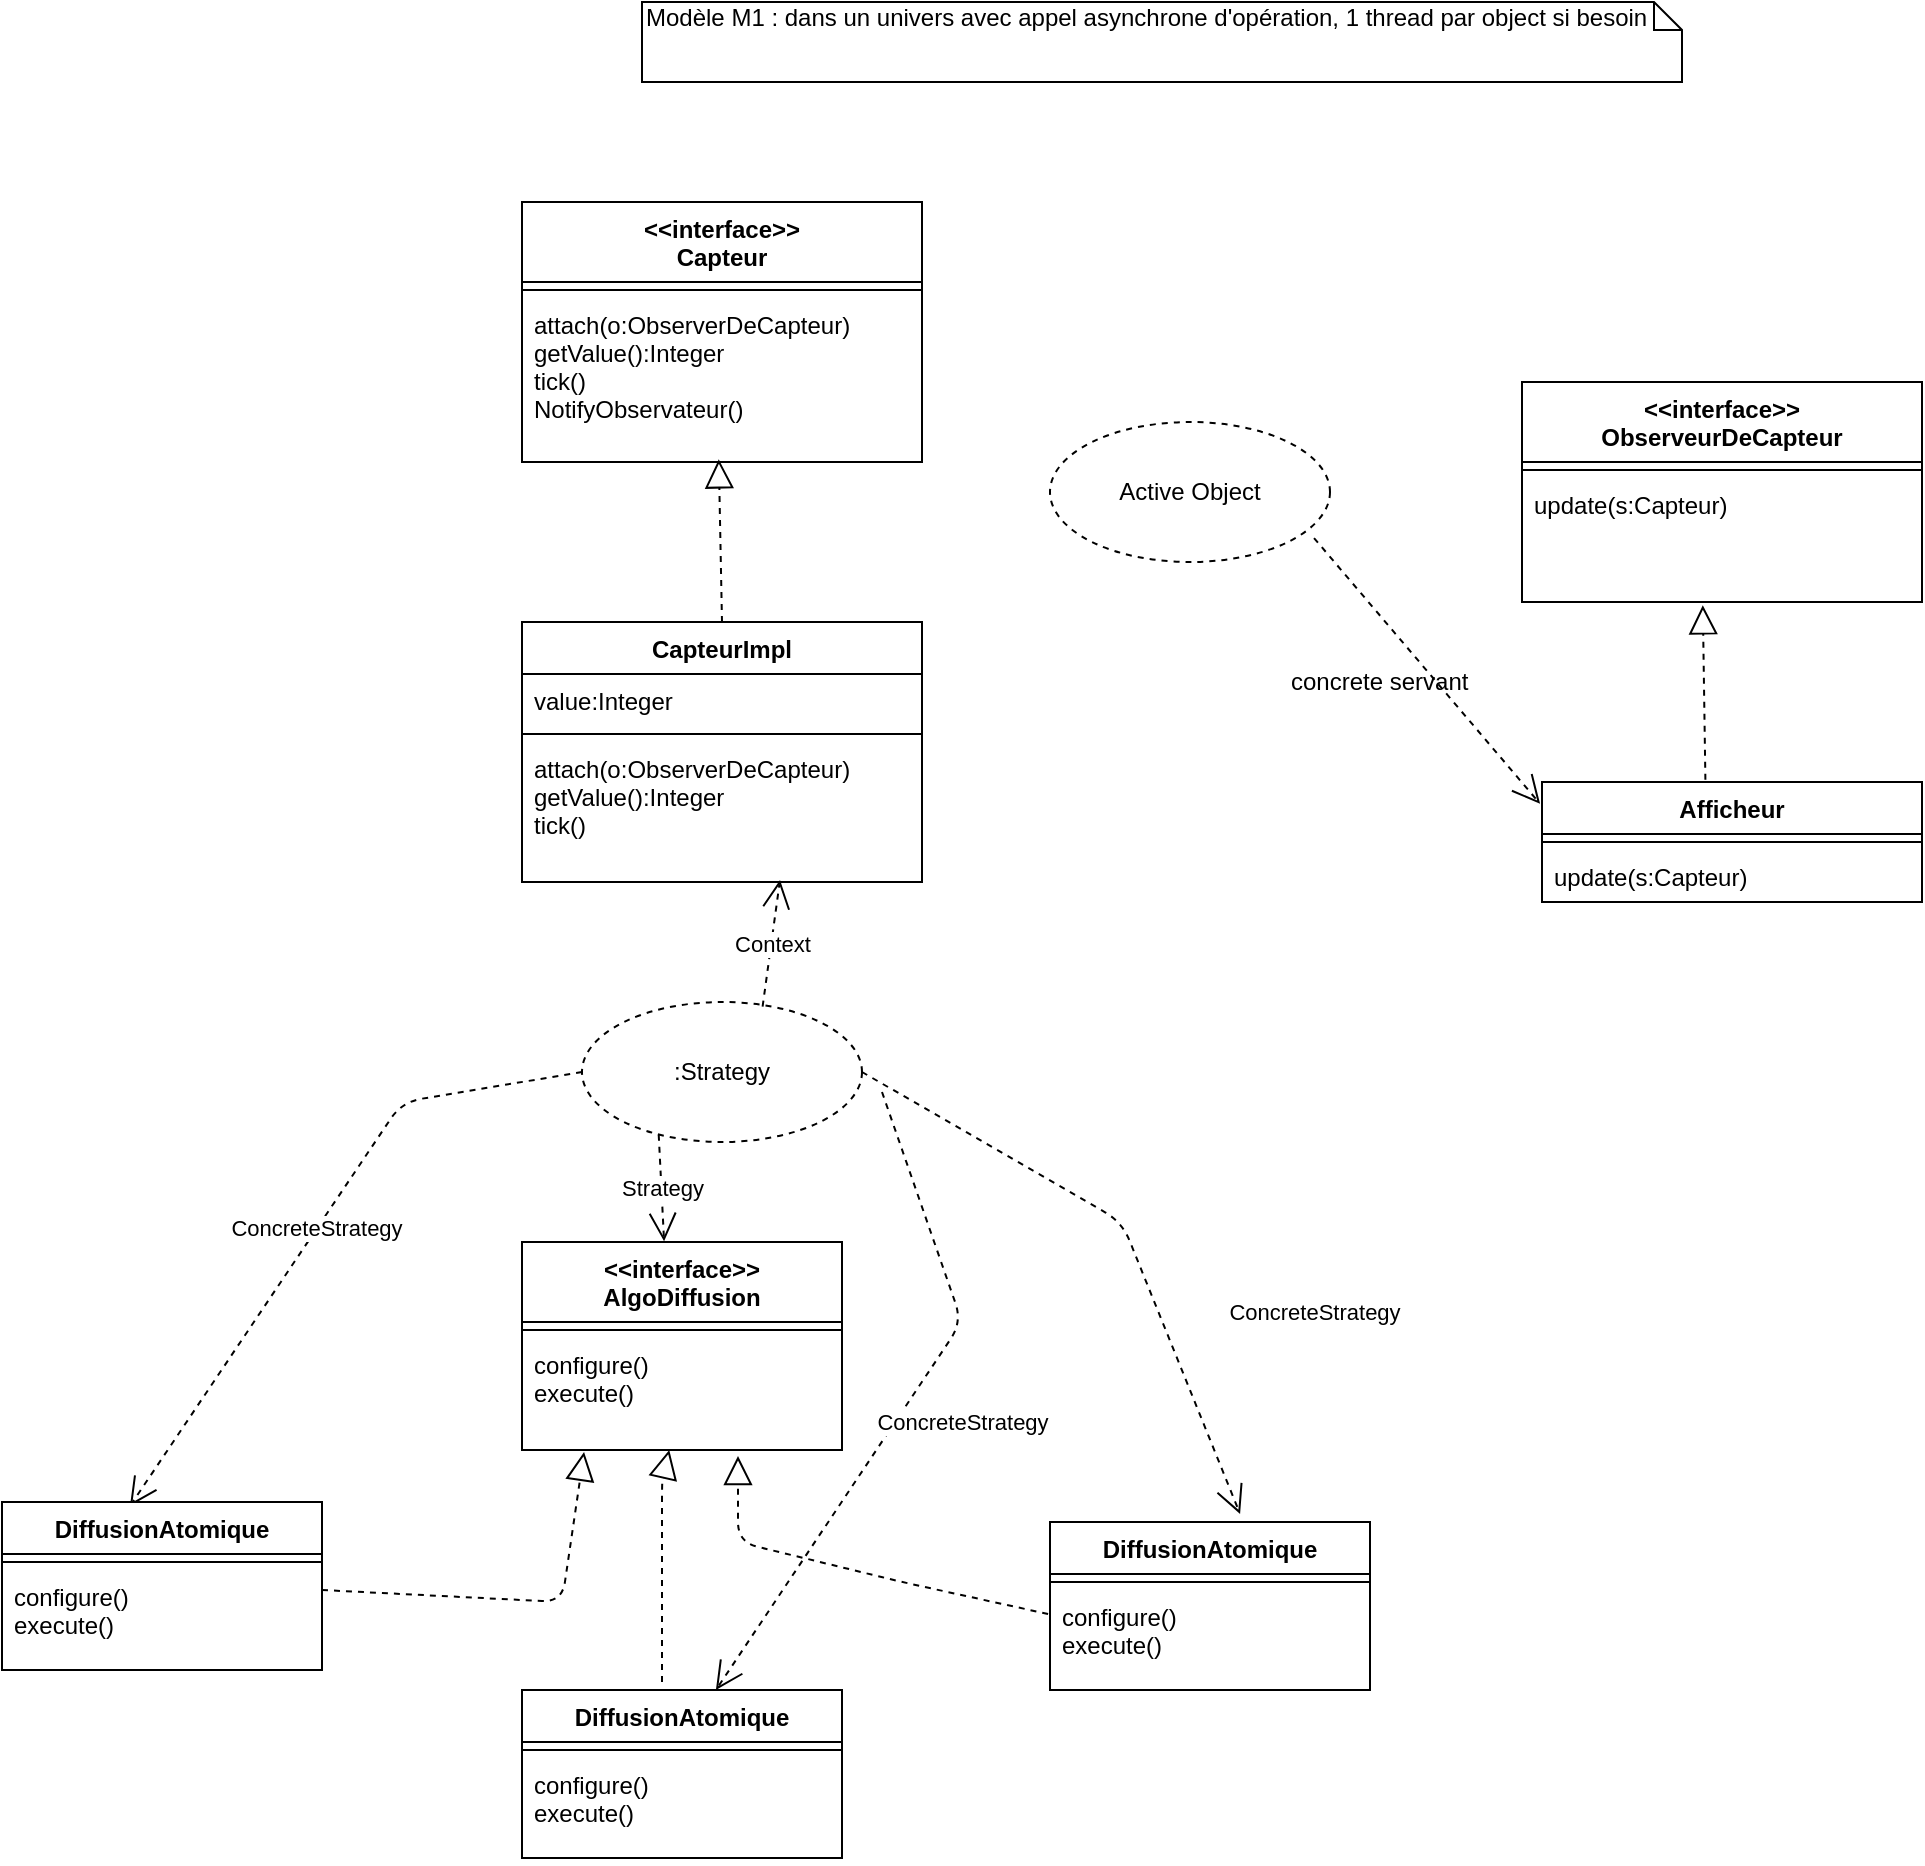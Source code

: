 <mxfile version="15.9.6" type="github" pages="2"><diagram id="2mUD2TC-FFIhJfvZiqMT" name="M1 types"><mxGraphModel dx="2177" dy="712" grid="1" gridSize="10" guides="1" tooltips="1" connect="1" arrows="1" fold="1" page="1" pageScale="1" pageWidth="827" pageHeight="1169" math="0" shadow="0"><root><mxCell id="0"/><mxCell id="1" parent="0"/><mxCell id="lQtd0ZYqk-3RHYO5bnGG-1" value="Modèle M1 : dans un univers avec appel asynchrone d'opération, 1 thread par object si besoin" style="shape=note;whiteSpace=wrap;html=1;size=14;verticalAlign=top;align=left;spacingTop=-6;" parent="1" vertex="1"><mxGeometry x="140" y="30" width="520" height="40" as="geometry"/></mxCell><mxCell id="lQtd0ZYqk-3RHYO5bnGG-3" value="&lt;&lt;interface&gt;&gt;&#10;Capteur" style="swimlane;fontStyle=1;align=center;verticalAlign=top;childLayout=stackLayout;horizontal=1;startSize=40;horizontalStack=0;resizeParent=1;resizeParentMax=0;resizeLast=0;collapsible=1;marginBottom=0;" parent="1" vertex="1"><mxGeometry x="80" y="130" width="200" height="130" as="geometry"/></mxCell><mxCell id="lQtd0ZYqk-3RHYO5bnGG-5" value="" style="line;strokeWidth=1;fillColor=none;align=left;verticalAlign=middle;spacingTop=-1;spacingLeft=3;spacingRight=3;rotatable=0;labelPosition=right;points=[];portConstraint=eastwest;" parent="lQtd0ZYqk-3RHYO5bnGG-3" vertex="1"><mxGeometry y="40" width="200" height="8" as="geometry"/></mxCell><mxCell id="lQtd0ZYqk-3RHYO5bnGG-6" value="attach(o:ObserverDeCapteur)&#10;getValue():Integer&#10;tick()&#10;NotifyObservateur()" style="text;strokeColor=none;fillColor=none;align=left;verticalAlign=top;spacingLeft=4;spacingRight=4;overflow=hidden;rotatable=0;points=[[0,0.5],[1,0.5]];portConstraint=eastwest;" parent="lQtd0ZYqk-3RHYO5bnGG-3" vertex="1"><mxGeometry y="48" width="200" height="82" as="geometry"/></mxCell><mxCell id="lQtd0ZYqk-3RHYO5bnGG-7" value="&lt;&lt;interface&gt;&gt;&#10;ObserveurDeCapteur" style="swimlane;fontStyle=1;align=center;verticalAlign=top;childLayout=stackLayout;horizontal=1;startSize=40;horizontalStack=0;resizeParent=1;resizeParentMax=0;resizeLast=0;collapsible=1;marginBottom=0;" parent="1" vertex="1"><mxGeometry x="580" y="220" width="200" height="110" as="geometry"/></mxCell><mxCell id="lQtd0ZYqk-3RHYO5bnGG-8" value="" style="line;strokeWidth=1;fillColor=none;align=left;verticalAlign=middle;spacingTop=-1;spacingLeft=3;spacingRight=3;rotatable=0;labelPosition=right;points=[];portConstraint=eastwest;" parent="lQtd0ZYqk-3RHYO5bnGG-7" vertex="1"><mxGeometry y="40" width="200" height="8" as="geometry"/></mxCell><mxCell id="lQtd0ZYqk-3RHYO5bnGG-9" value="update(s:Capteur)" style="text;strokeColor=none;fillColor=none;align=left;verticalAlign=top;spacingLeft=4;spacingRight=4;overflow=hidden;rotatable=0;points=[[0,0.5],[1,0.5]];portConstraint=eastwest;" parent="lQtd0ZYqk-3RHYO5bnGG-7" vertex="1"><mxGeometry y="48" width="200" height="62" as="geometry"/></mxCell><mxCell id="lQtd0ZYqk-3RHYO5bnGG-20" value="" style="endArrow=block;dashed=1;endFill=0;endSize=12;html=1;exitX=0.5;exitY=0;exitDx=0;exitDy=0;entryX=0.492;entryY=0.984;entryDx=0;entryDy=0;entryPerimeter=0;" parent="1" source="lQtd0ZYqk-3RHYO5bnGG-12" target="lQtd0ZYqk-3RHYO5bnGG-6" edge="1"><mxGeometry width="160" relative="1" as="geometry"><mxPoint x="330" y="400" as="sourcePoint"/><mxPoint x="490" y="400" as="targetPoint"/></mxGeometry></mxCell><mxCell id="lQtd0ZYqk-3RHYO5bnGG-21" value="" style="endArrow=block;dashed=1;endFill=0;endSize=12;html=1;exitX=0.43;exitY=-0.019;exitDx=0;exitDy=0;exitPerimeter=0;entryX=0.452;entryY=1.027;entryDx=0;entryDy=0;entryPerimeter=0;" parent="1" source="lQtd0ZYqk-3RHYO5bnGG-16" target="lQtd0ZYqk-3RHYO5bnGG-9" edge="1"><mxGeometry width="160" relative="1" as="geometry"><mxPoint x="570" y="280" as="sourcePoint"/><mxPoint x="730" y="280" as="targetPoint"/></mxGeometry></mxCell><mxCell id="lQtd0ZYqk-3RHYO5bnGG-12" value="CapteurImpl" style="swimlane;fontStyle=1;align=center;verticalAlign=top;childLayout=stackLayout;horizontal=1;startSize=26;horizontalStack=0;resizeParent=1;resizeParentMax=0;resizeLast=0;collapsible=1;marginBottom=0;" parent="1" vertex="1"><mxGeometry x="80" y="340" width="200" height="130" as="geometry"/></mxCell><mxCell id="lQtd0ZYqk-3RHYO5bnGG-13" value="value:Integer" style="text;strokeColor=none;fillColor=none;align=left;verticalAlign=top;spacingLeft=4;spacingRight=4;overflow=hidden;rotatable=0;points=[[0,0.5],[1,0.5]];portConstraint=eastwest;" parent="lQtd0ZYqk-3RHYO5bnGG-12" vertex="1"><mxGeometry y="26" width="200" height="26" as="geometry"/></mxCell><mxCell id="lQtd0ZYqk-3RHYO5bnGG-14" value="" style="line;strokeWidth=1;fillColor=none;align=left;verticalAlign=middle;spacingTop=-1;spacingLeft=3;spacingRight=3;rotatable=0;labelPosition=right;points=[];portConstraint=eastwest;" parent="lQtd0ZYqk-3RHYO5bnGG-12" vertex="1"><mxGeometry y="52" width="200" height="8" as="geometry"/></mxCell><mxCell id="lQtd0ZYqk-3RHYO5bnGG-15" value="attach(o:ObserverDeCapteur)&#10;getValue():Integer&#10;tick()" style="text;strokeColor=none;fillColor=none;align=left;verticalAlign=top;spacingLeft=4;spacingRight=4;overflow=hidden;rotatable=0;points=[[0,0.5],[1,0.5]];portConstraint=eastwest;" parent="lQtd0ZYqk-3RHYO5bnGG-12" vertex="1"><mxGeometry y="60" width="200" height="70" as="geometry"/></mxCell><mxCell id="lQtd0ZYqk-3RHYO5bnGG-23" value="" style="endArrow=open;endSize=12;dashed=1;html=1;exitX=0.943;exitY=0.829;exitDx=0;exitDy=0;exitPerimeter=0;entryX=-0.005;entryY=0.182;entryDx=0;entryDy=0;entryPerimeter=0;" parent="1" source="u4inovR8USdmvOTjzRPa-23" target="lQtd0ZYqk-3RHYO5bnGG-16" edge="1"><mxGeometry x="-0.562" y="-42" width="160" relative="1" as="geometry"><mxPoint x="449.7" y="323.7" as="sourcePoint"/><mxPoint x="560" y="470" as="targetPoint"/><mxPoint as="offset"/></mxGeometry></mxCell><mxCell id="lQtd0ZYqk-3RHYO5bnGG-16" value="Afficheur" style="swimlane;fontStyle=1;align=center;verticalAlign=top;childLayout=stackLayout;horizontal=1;startSize=26;horizontalStack=0;resizeParent=1;resizeParentMax=0;resizeLast=0;collapsible=1;marginBottom=0;" parent="1" vertex="1"><mxGeometry x="590" y="420" width="190" height="60" as="geometry"/></mxCell><mxCell id="lQtd0ZYqk-3RHYO5bnGG-18" value="" style="line;strokeWidth=1;fillColor=none;align=left;verticalAlign=middle;spacingTop=-1;spacingLeft=3;spacingRight=3;rotatable=0;labelPosition=right;points=[];portConstraint=eastwest;" parent="lQtd0ZYqk-3RHYO5bnGG-16" vertex="1"><mxGeometry y="26" width="190" height="8" as="geometry"/></mxCell><mxCell id="lQtd0ZYqk-3RHYO5bnGG-19" value="update(s:Capteur)" style="text;strokeColor=none;fillColor=none;align=left;verticalAlign=top;spacingLeft=4;spacingRight=4;overflow=hidden;rotatable=0;points=[[0,0.5],[1,0.5]];portConstraint=eastwest;" parent="lQtd0ZYqk-3RHYO5bnGG-16" vertex="1"><mxGeometry y="34" width="190" height="26" as="geometry"/></mxCell><mxCell id="lQtd0ZYqk-3RHYO5bnGG-24" value=":Strategy" style="ellipse;whiteSpace=wrap;html=1;dashed=1;" parent="1" vertex="1"><mxGeometry x="110" y="530" width="140" height="70" as="geometry"/></mxCell><mxCell id="lQtd0ZYqk-3RHYO5bnGG-25" value="&lt;&lt;interface&gt;&gt;&#10;AlgoDiffusion" style="swimlane;fontStyle=1;align=center;verticalAlign=top;childLayout=stackLayout;horizontal=1;startSize=40;horizontalStack=0;resizeParent=1;resizeParentMax=0;resizeLast=0;collapsible=1;marginBottom=0;" parent="1" vertex="1"><mxGeometry x="80" y="650" width="160" height="104" as="geometry"/></mxCell><mxCell id="lQtd0ZYqk-3RHYO5bnGG-27" value="" style="line;strokeWidth=1;fillColor=none;align=left;verticalAlign=middle;spacingTop=-1;spacingLeft=3;spacingRight=3;rotatable=0;labelPosition=right;points=[];portConstraint=eastwest;" parent="lQtd0ZYqk-3RHYO5bnGG-25" vertex="1"><mxGeometry y="40" width="160" height="8" as="geometry"/></mxCell><mxCell id="lQtd0ZYqk-3RHYO5bnGG-28" value="configure()&#10;execute()" style="text;strokeColor=none;fillColor=none;align=left;verticalAlign=top;spacingLeft=4;spacingRight=4;overflow=hidden;rotatable=0;points=[[0,0.5],[1,0.5]];portConstraint=eastwest;" parent="lQtd0ZYqk-3RHYO5bnGG-25" vertex="1"><mxGeometry y="48" width="160" height="56" as="geometry"/></mxCell><mxCell id="lQtd0ZYqk-3RHYO5bnGG-29" value="Strategy" style="endArrow=open;endSize=12;dashed=1;html=1;exitX=0.274;exitY=0.948;exitDx=0;exitDy=0;exitPerimeter=0;entryX=0.444;entryY=-0.003;entryDx=0;entryDy=0;entryPerimeter=0;" parent="1" source="lQtd0ZYqk-3RHYO5bnGG-24" target="lQtd0ZYqk-3RHYO5bnGG-25" edge="1"><mxGeometry width="160" relative="1" as="geometry"><mxPoint x="340" y="560" as="sourcePoint"/><mxPoint x="500" y="560" as="targetPoint"/></mxGeometry></mxCell><mxCell id="lQtd0ZYqk-3RHYO5bnGG-30" value="Context" style="endArrow=open;endSize=12;dashed=1;html=1;exitX=0.645;exitY=0.033;exitDx=0;exitDy=0;exitPerimeter=0;entryX=0.645;entryY=0.986;entryDx=0;entryDy=0;entryPerimeter=0;" parent="1" source="lQtd0ZYqk-3RHYO5bnGG-24" target="lQtd0ZYqk-3RHYO5bnGG-15" edge="1"><mxGeometry width="160" relative="1" as="geometry"><mxPoint x="300" y="530" as="sourcePoint"/><mxPoint x="460" y="530" as="targetPoint"/></mxGeometry></mxCell><mxCell id="lQtd0ZYqk-3RHYO5bnGG-31" value="DiffusionAtomique" style="swimlane;fontStyle=1;align=center;verticalAlign=top;childLayout=stackLayout;horizontal=1;startSize=26;horizontalStack=0;resizeParent=1;resizeParentMax=0;resizeLast=0;collapsible=1;marginBottom=0;" parent="1" vertex="1"><mxGeometry x="80" y="874" width="160" height="84" as="geometry"/></mxCell><mxCell id="lQtd0ZYqk-3RHYO5bnGG-33" value="" style="line;strokeWidth=1;fillColor=none;align=left;verticalAlign=middle;spacingTop=-1;spacingLeft=3;spacingRight=3;rotatable=0;labelPosition=right;points=[];portConstraint=eastwest;" parent="lQtd0ZYqk-3RHYO5bnGG-31" vertex="1"><mxGeometry y="26" width="160" height="8" as="geometry"/></mxCell><mxCell id="lQtd0ZYqk-3RHYO5bnGG-34" value="configure()&#10;execute()" style="text;strokeColor=none;fillColor=none;align=left;verticalAlign=top;spacingLeft=4;spacingRight=4;overflow=hidden;rotatable=0;points=[[0,0.5],[1,0.5]];portConstraint=eastwest;" parent="lQtd0ZYqk-3RHYO5bnGG-31" vertex="1"><mxGeometry y="34" width="160" height="50" as="geometry"/></mxCell><mxCell id="lQtd0ZYqk-3RHYO5bnGG-35" value="" style="endArrow=block;dashed=1;endFill=0;endSize=12;html=1;" parent="1" target="lQtd0ZYqk-3RHYO5bnGG-28" edge="1"><mxGeometry width="160" relative="1" as="geometry"><mxPoint x="150" y="870" as="sourcePoint"/><mxPoint x="460" y="780" as="targetPoint"/><Array as="points"><mxPoint x="150" y="770"/></Array></mxGeometry></mxCell><mxCell id="lQtd0ZYqk-3RHYO5bnGG-36" value="ConcreteStrategy" style="endArrow=open;endSize=12;dashed=1;html=1;exitX=0;exitY=0.5;exitDx=0;exitDy=0;entryX=0.4;entryY=0.024;entryDx=0;entryDy=0;entryPerimeter=0;" parent="1" source="lQtd0ZYqk-3RHYO5bnGG-24" target="u4inovR8USdmvOTjzRPa-1" edge="1"><mxGeometry width="160" relative="1" as="geometry"><mxPoint x="400" y="560" as="sourcePoint"/><mxPoint x="560" y="560" as="targetPoint"/><Array as="points"><mxPoint x="20" y="580"/></Array></mxGeometry></mxCell><mxCell id="u4inovR8USdmvOTjzRPa-1" value="DiffusionAtomique" style="swimlane;fontStyle=1;align=center;verticalAlign=top;childLayout=stackLayout;horizontal=1;startSize=26;horizontalStack=0;resizeParent=1;resizeParentMax=0;resizeLast=0;collapsible=1;marginBottom=0;" parent="1" vertex="1"><mxGeometry x="-180" y="780" width="160" height="84" as="geometry"/></mxCell><mxCell id="u4inovR8USdmvOTjzRPa-2" value="" style="line;strokeWidth=1;fillColor=none;align=left;verticalAlign=middle;spacingTop=-1;spacingLeft=3;spacingRight=3;rotatable=0;labelPosition=right;points=[];portConstraint=eastwest;" parent="u4inovR8USdmvOTjzRPa-1" vertex="1"><mxGeometry y="26" width="160" height="8" as="geometry"/></mxCell><mxCell id="u4inovR8USdmvOTjzRPa-3" value="configure()&#10;execute()" style="text;strokeColor=none;fillColor=none;align=left;verticalAlign=top;spacingLeft=4;spacingRight=4;overflow=hidden;rotatable=0;points=[[0,0.5],[1,0.5]];portConstraint=eastwest;" parent="u4inovR8USdmvOTjzRPa-1" vertex="1"><mxGeometry y="34" width="160" height="50" as="geometry"/></mxCell><mxCell id="u4inovR8USdmvOTjzRPa-4" value="DiffusionAtomique" style="swimlane;fontStyle=1;align=center;verticalAlign=top;childLayout=stackLayout;horizontal=1;startSize=26;horizontalStack=0;resizeParent=1;resizeParentMax=0;resizeLast=0;collapsible=1;marginBottom=0;" parent="1" vertex="1"><mxGeometry x="344" y="790" width="160" height="84" as="geometry"/></mxCell><mxCell id="u4inovR8USdmvOTjzRPa-5" value="" style="line;strokeWidth=1;fillColor=none;align=left;verticalAlign=middle;spacingTop=-1;spacingLeft=3;spacingRight=3;rotatable=0;labelPosition=right;points=[];portConstraint=eastwest;" parent="u4inovR8USdmvOTjzRPa-4" vertex="1"><mxGeometry y="26" width="160" height="8" as="geometry"/></mxCell><mxCell id="u4inovR8USdmvOTjzRPa-6" value="configure()&#10;execute()" style="text;strokeColor=none;fillColor=none;align=left;verticalAlign=top;spacingLeft=4;spacingRight=4;overflow=hidden;rotatable=0;points=[[0,0.5],[1,0.5]];portConstraint=eastwest;" parent="u4inovR8USdmvOTjzRPa-4" vertex="1"><mxGeometry y="34" width="160" height="50" as="geometry"/></mxCell><mxCell id="u4inovR8USdmvOTjzRPa-7" value="ConcreteStrategy" style="endArrow=open;endSize=12;dashed=1;html=1;exitX=1;exitY=0.5;exitDx=0;exitDy=0;entryX=0.594;entryY=-0.048;entryDx=0;entryDy=0;entryPerimeter=0;" parent="1" source="lQtd0ZYqk-3RHYO5bnGG-24" target="u4inovR8USdmvOTjzRPa-4" edge="1"><mxGeometry x="0.48" y="72" width="160" relative="1" as="geometry"><mxPoint x="120" y="575" as="sourcePoint"/><mxPoint x="-106" y="792.016" as="targetPoint"/><Array as="points"><mxPoint x="380" y="640"/></Array><mxPoint as="offset"/></mxGeometry></mxCell><mxCell id="u4inovR8USdmvOTjzRPa-8" value="ConcreteStrategy" style="endArrow=open;endSize=12;dashed=1;html=1;exitX=1;exitY=0.5;exitDx=0;exitDy=0;entryX=0.606;entryY=0;entryDx=0;entryDy=0;entryPerimeter=0;" parent="1" target="lQtd0ZYqk-3RHYO5bnGG-31" edge="1"><mxGeometry x="-0.048" y="28" width="160" relative="1" as="geometry"><mxPoint x="260" y="575" as="sourcePoint"/><mxPoint x="415.04" y="795.968" as="targetPoint"/><Array as="points"><mxPoint x="300" y="690"/></Array><mxPoint as="offset"/></mxGeometry></mxCell><mxCell id="u4inovR8USdmvOTjzRPa-17" value="" style="endArrow=block;dashed=1;endFill=0;endSize=12;html=1;exitX=1;exitY=0.2;exitDx=0;exitDy=0;exitPerimeter=0;entryX=0.194;entryY=1.018;entryDx=0;entryDy=0;entryPerimeter=0;" parent="1" source="u4inovR8USdmvOTjzRPa-3" target="lQtd0ZYqk-3RHYO5bnGG-28" edge="1"><mxGeometry width="160" relative="1" as="geometry"><mxPoint x="160" y="880" as="sourcePoint"/><mxPoint x="163.636" y="764" as="targetPoint"/><Array as="points"><mxPoint x="100" y="830"/></Array></mxGeometry></mxCell><mxCell id="u4inovR8USdmvOTjzRPa-18" value="" style="endArrow=block;dashed=1;endFill=0;endSize=12;html=1;exitX=-0.006;exitY=0.24;exitDx=0;exitDy=0;exitPerimeter=0;entryX=0.675;entryY=1.054;entryDx=0;entryDy=0;entryPerimeter=0;" parent="1" source="u4inovR8USdmvOTjzRPa-6" target="lQtd0ZYqk-3RHYO5bnGG-28" edge="1"><mxGeometry width="160" relative="1" as="geometry"><mxPoint x="170" y="890" as="sourcePoint"/><mxPoint x="173.636" y="774" as="targetPoint"/><Array as="points"><mxPoint x="270" y="820"/><mxPoint x="188" y="800"/></Array></mxGeometry></mxCell><mxCell id="u4inovR8USdmvOTjzRPa-23" value="Active Object" style="ellipse;whiteSpace=wrap;html=1;dashed=1;" parent="1" vertex="1"><mxGeometry x="344" y="240" width="140" height="70" as="geometry"/></mxCell><mxCell id="u4inovR8USdmvOTjzRPa-24" value="concrete servant&amp;nbsp;" style="text;html=1;align=center;verticalAlign=middle;resizable=0;points=[];autosize=1;strokeColor=none;fillColor=none;" parent="1" vertex="1"><mxGeometry x="455" y="360" width="110" height="20" as="geometry"/></mxCell></root></mxGraphModel></diagram><diagram id="oygkHo0LVewBuWuqcDdE" name="M1 seq tick"><mxGraphModel dx="791" dy="453" grid="1" gridSize="10" guides="1" tooltips="1" connect="1" arrows="1" fold="1" page="1" pageScale="1" pageWidth="827" pageHeight="1169" math="0" shadow="0"><root><mxCell id="dJ09yeF-2EdPxnEv3XRt-0"/><mxCell id="dJ09yeF-2EdPxnEv3XRt-1" parent="dJ09yeF-2EdPxnEv3XRt-0"/><mxCell id="dJ09yeF-2EdPxnEv3XRt-2" value="c:CapteurImpl" style="shape=umlLifeline;perimeter=lifelinePerimeter;whiteSpace=wrap;html=1;container=1;collapsible=0;recursiveResize=0;outlineConnect=0;" parent="dJ09yeF-2EdPxnEv3XRt-1" vertex="1"><mxGeometry x="80" y="80" width="100" height="500" as="geometry"/></mxCell><mxCell id="dJ09yeF-2EdPxnEv3XRt-3" value="" style="html=1;points=[];perimeter=orthogonalPerimeter;" parent="dJ09yeF-2EdPxnEv3XRt-2" vertex="1"><mxGeometry x="45" y="60" width="10" height="410" as="geometry"/></mxCell><mxCell id="dJ09yeF-2EdPxnEv3XRt-4" value="tick()" style="html=1;verticalAlign=bottom;endArrow=block;entryX=0;entryY=0;" parent="dJ09yeF-2EdPxnEv3XRt-2" target="dJ09yeF-2EdPxnEv3XRt-3" edge="1"><mxGeometry relative="1" as="geometry"><mxPoint x="-25" y="60" as="sourcePoint"/></mxGeometry></mxCell><mxCell id="dJ09yeF-2EdPxnEv3XRt-5" value="return" style="html=1;verticalAlign=bottom;endArrow=open;dashed=1;endSize=8;exitX=0;exitY=0.95;" parent="dJ09yeF-2EdPxnEv3XRt-2" source="dJ09yeF-2EdPxnEv3XRt-3" edge="1"><mxGeometry relative="1" as="geometry"><mxPoint x="-40" y="449" as="targetPoint"/></mxGeometry></mxCell><mxCell id="dJ09yeF-2EdPxnEv3XRt-6" value=":DiffusionAtomique" style="shape=umlLifeline;perimeter=lifelinePerimeter;whiteSpace=wrap;html=1;container=1;collapsible=0;recursiveResize=0;outlineConnect=0;" parent="dJ09yeF-2EdPxnEv3XRt-1" vertex="1"><mxGeometry x="240" y="80" width="110" height="340" as="geometry"/></mxCell><mxCell id="dJ09yeF-2EdPxnEv3XRt-7" value="" style="html=1;points=[];perimeter=orthogonalPerimeter;" parent="dJ09yeF-2EdPxnEv3XRt-6" vertex="1"><mxGeometry x="50" y="80" width="10" height="260" as="geometry"/></mxCell><mxCell id="qzFAGPM8XkQG0qhffkP5-2" value="" style="endArrow=open;endFill=1;endSize=12;html=1;entryX=0;entryY=0.272;entryDx=0;entryDy=0;entryPerimeter=0;" parent="dJ09yeF-2EdPxnEv3XRt-6" target="qzFAGPM8XkQG0qhffkP5-1" edge="1"><mxGeometry width="160" relative="1" as="geometry"><mxPoint x="60" y="120" as="sourcePoint"/><mxPoint x="230" y="120" as="targetPoint"/></mxGeometry></mxCell><mxCell id="dJ09yeF-2EdPxnEv3XRt-8" value="execute()" style="html=1;verticalAlign=bottom;endArrow=block;entryX=0;entryY=0;exitX=0.867;exitY=0.046;exitDx=0;exitDy=0;exitPerimeter=0;" parent="dJ09yeF-2EdPxnEv3XRt-1" source="dJ09yeF-2EdPxnEv3XRt-3" target="dJ09yeF-2EdPxnEv3XRt-7" edge="1"><mxGeometry relative="1" as="geometry"><mxPoint x="220" y="160" as="sourcePoint"/></mxGeometry></mxCell><mxCell id="dJ09yeF-2EdPxnEv3XRt-10" value="lock()" style="html=1;verticalAlign=bottom;endArrow=block;entryX=1;entryY=0.115;entryDx=0;entryDy=0;entryPerimeter=0;" parent="dJ09yeF-2EdPxnEv3XRt-1" target="dJ09yeF-2EdPxnEv3XRt-3" edge="1"><mxGeometry width="80" relative="1" as="geometry"><mxPoint x="295" y="187" as="sourcePoint"/><mxPoint x="260" y="190" as="targetPoint"/></mxGeometry></mxCell><mxCell id="qzFAGPM8XkQG0qhffkP5-0" value="c1:Canal" style="shape=umlLifeline;perimeter=lifelinePerimeter;whiteSpace=wrap;html=1;container=1;collapsible=0;recursiveResize=0;outlineConnect=0;" parent="dJ09yeF-2EdPxnEv3XRt-1" vertex="1"><mxGeometry x="440" y="80" width="100" height="380" as="geometry"/></mxCell><mxCell id="qzFAGPM8XkQG0qhffkP5-1" value="" style="html=1;points=[];perimeter=orthogonalPerimeter;" parent="qzFAGPM8XkQG0qhffkP5-0" vertex="1"><mxGeometry x="45" y="40" width="10" height="290" as="geometry"/></mxCell><mxCell id="qzFAGPM8XkQG0qhffkP5-3" value="&lt;span style=&quot;color: rgb(0 , 0 , 0) ; font-family: &amp;#34;helvetica&amp;#34; ; font-size: 11px ; font-style: normal ; font-weight: 400 ; letter-spacing: normal ; text-align: center ; text-indent: 0px ; text-transform: none ; word-spacing: 0px ; background-color: rgb(255 , 255 , 255) ; display: inline ; float: none&quot;&gt;update(c)&lt;/span&gt;" style="text;whiteSpace=wrap;html=1;" parent="dJ09yeF-2EdPxnEv3XRt-1" vertex="1"><mxGeometry x="380" y="170" width="50" height="30" as="geometry"/></mxCell><mxCell id="qzFAGPM8XkQG0qhffkP5-4" value="a1:Afficheur" style="shape=umlLifeline;perimeter=lifelinePerimeter;whiteSpace=wrap;html=1;container=1;collapsible=0;recursiveResize=0;outlineConnect=0;" parent="dJ09yeF-2EdPxnEv3XRt-1" vertex="1"><mxGeometry x="600" y="80" width="100" height="380" as="geometry"/></mxCell><mxCell id="qzFAGPM8XkQG0qhffkP5-5" value="" style="html=1;points=[];perimeter=orthogonalPerimeter;" parent="qzFAGPM8XkQG0qhffkP5-4" vertex="1"><mxGeometry x="45" y="40" width="10" height="290" as="geometry"/></mxCell><mxCell id="qzFAGPM8XkQG0qhffkP5-6" value="" style="endArrow=open;endFill=1;endSize=12;html=1;" parent="dJ09yeF-2EdPxnEv3XRt-1" edge="1"><mxGeometry width="160" relative="1" as="geometry"><mxPoint x="490" y="221" as="sourcePoint"/><mxPoint x="640" y="221" as="targetPoint"/></mxGeometry></mxCell><mxCell id="qzFAGPM8XkQG0qhffkP5-7" value="&lt;span style=&quot;color: rgb(0 , 0 , 0) ; font-family: &amp;#34;helvetica&amp;#34; ; font-size: 11px ; font-style: normal ; font-weight: 400 ; letter-spacing: normal ; text-align: center ; text-indent: 0px ; text-transform: none ; word-spacing: 0px ; background-color: rgb(255 , 255 , 255) ; display: inline ; float: none&quot;&gt;update(c)&lt;/span&gt;" style="text;whiteSpace=wrap;html=1;" parent="dJ09yeF-2EdPxnEv3XRt-1" vertex="1"><mxGeometry x="540" y="190" width="50" height="30" as="geometry"/></mxCell><mxCell id="qzFAGPM8XkQG0qhffkP5-8" value="" style="endArrow=open;endFill=1;endSize=12;html=1;exitX=0;exitY=0.545;exitDx=0;exitDy=0;exitPerimeter=0;entryX=0.933;entryY=0.521;entryDx=0;entryDy=0;entryPerimeter=0;" parent="dJ09yeF-2EdPxnEv3XRt-1" source="qzFAGPM8XkQG0qhffkP5-1" target="dJ09yeF-2EdPxnEv3XRt-3" edge="1"><mxGeometry width="160" relative="1" as="geometry"><mxPoint x="480" y="249.67" as="sourcePoint"/><mxPoint x="390" y="249.67" as="targetPoint"/></mxGeometry></mxCell><mxCell id="qzFAGPM8XkQG0qhffkP5-9" value="&lt;span style=&quot;color: rgb(0 , 0 , 0) ; font-family: &amp;#34;helvetica&amp;#34; ; font-size: 11px ; font-style: normal ; font-weight: 400 ; letter-spacing: normal ; text-align: center ; text-indent: 0px ; text-transform: none ; word-spacing: 0px ; background-color: rgb(255 , 255 , 255) ; display: inline ; float: none&quot;&gt;getValue(c1)&lt;/span&gt;" style="text;whiteSpace=wrap;html=1;" parent="dJ09yeF-2EdPxnEv3XRt-1" vertex="1"><mxGeometry x="350" y="265" width="50" height="30" as="geometry"/></mxCell><mxCell id="qzFAGPM8XkQG0qhffkP5-10" value="" style="endArrow=open;endFill=1;endSize=12;html=1;exitX=-0.067;exitY=0.5;exitDx=0;exitDy=0;exitPerimeter=0;" parent="dJ09yeF-2EdPxnEv3XRt-1" source="qzFAGPM8XkQG0qhffkP5-5" edge="1"><mxGeometry width="160" relative="1" as="geometry"><mxPoint x="600" y="263.47" as="sourcePoint"/><mxPoint x="500" y="270" as="targetPoint"/></mxGeometry></mxCell><mxCell id="qzFAGPM8XkQG0qhffkP5-11" value="&lt;span style=&quot;color: rgb(0 , 0 , 0) ; font-family: &amp;#34;helvetica&amp;#34; ; font-size: 11px ; font-style: normal ; font-weight: 400 ; letter-spacing: normal ; text-align: center ; text-indent: 0px ; text-transform: none ; word-spacing: 0px ; background-color: rgb(255 , 255 , 255) ; display: inline ; float: none&quot;&gt;getValue(a1)&lt;/span&gt;" style="text;whiteSpace=wrap;html=1;" parent="dJ09yeF-2EdPxnEv3XRt-1" vertex="1"><mxGeometry x="520" y="235" width="50" height="30" as="geometry"/></mxCell><mxCell id="qzFAGPM8XkQG0qhffkP5-12" value="v1" style="html=1;verticalAlign=bottom;endArrow=open;dashed=1;endSize=8;exitX=1;exitY=0.547;exitDx=0;exitDy=0;exitPerimeter=0;entryX=-0.267;entryY=0.914;entryDx=0;entryDy=0;entryPerimeter=0;" parent="dJ09yeF-2EdPxnEv3XRt-1" source="dJ09yeF-2EdPxnEv3XRt-3" target="qzFAGPM8XkQG0qhffkP5-1" edge="1"><mxGeometry relative="1" as="geometry"><mxPoint x="380" y="510" as="sourcePoint"/><mxPoint x="300" y="510" as="targetPoint"/></mxGeometry></mxCell><mxCell id="qzFAGPM8XkQG0qhffkP5-13" value="v1" style="html=1;verticalAlign=bottom;endArrow=open;dashed=1;endSize=8;exitX=1.2;exitY=0.938;exitDx=0;exitDy=0;exitPerimeter=0;entryX=0;entryY=0.969;entryDx=0;entryDy=0;entryPerimeter=0;" parent="dJ09yeF-2EdPxnEv3XRt-1" source="qzFAGPM8XkQG0qhffkP5-1" target="qzFAGPM8XkQG0qhffkP5-5" edge="1"><mxGeometry relative="1" as="geometry"><mxPoint x="140" y="320" as="sourcePoint"/><mxPoint x="487.33" y="340.79" as="targetPoint"/></mxGeometry></mxCell><mxCell id="qzFAGPM8XkQG0qhffkP5-14" value="unlock()" style="html=1;verticalAlign=bottom;endArrow=block;entryX=1;entryY=0.64;entryDx=0;entryDy=0;entryPerimeter=0;exitX=-0.167;exitY=0.927;exitDx=0;exitDy=0;exitPerimeter=0;" parent="dJ09yeF-2EdPxnEv3XRt-1" source="dJ09yeF-2EdPxnEv3XRt-7" target="dJ09yeF-2EdPxnEv3XRt-3" edge="1"><mxGeometry width="80" relative="1" as="geometry"><mxPoint x="190" y="440" as="sourcePoint"/><mxPoint x="270" y="440" as="targetPoint"/></mxGeometry></mxCell><mxCell id="5gHoZ8IxZEj5R7HCB5KZ-1" value="valueRead(c1)" style="html=1;verticalAlign=bottom;endArrow=block;" parent="dJ09yeF-2EdPxnEv3XRt-1" edge="1"><mxGeometry width="80" relative="1" as="geometry"><mxPoint x="135" y="390" as="sourcePoint"/><mxPoint x="290" y="390" as="targetPoint"/></mxGeometry></mxCell></root></mxGraphModel></diagram></mxfile>